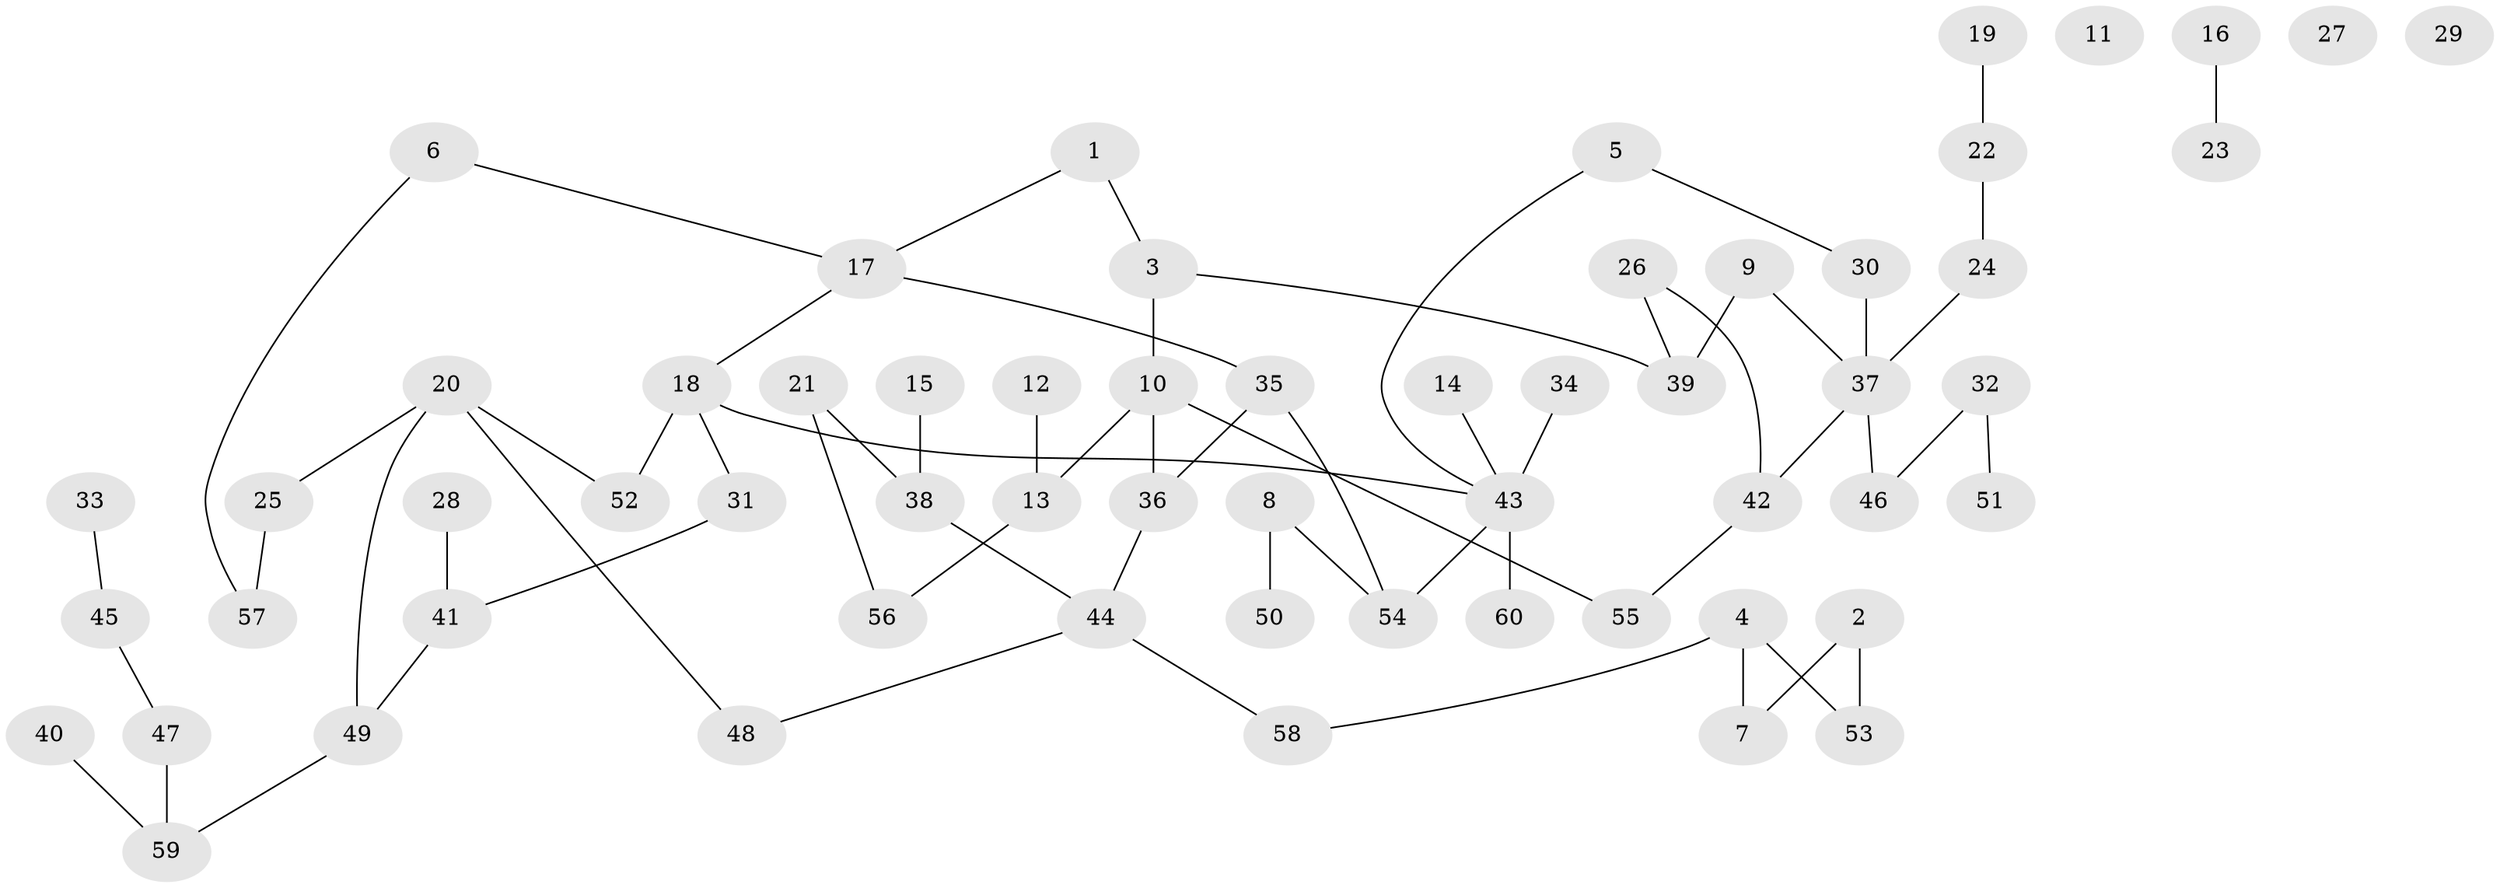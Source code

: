 // Generated by graph-tools (version 1.1) at 2025/49/03/09/25 03:49:06]
// undirected, 60 vertices, 65 edges
graph export_dot {
graph [start="1"]
  node [color=gray90,style=filled];
  1;
  2;
  3;
  4;
  5;
  6;
  7;
  8;
  9;
  10;
  11;
  12;
  13;
  14;
  15;
  16;
  17;
  18;
  19;
  20;
  21;
  22;
  23;
  24;
  25;
  26;
  27;
  28;
  29;
  30;
  31;
  32;
  33;
  34;
  35;
  36;
  37;
  38;
  39;
  40;
  41;
  42;
  43;
  44;
  45;
  46;
  47;
  48;
  49;
  50;
  51;
  52;
  53;
  54;
  55;
  56;
  57;
  58;
  59;
  60;
  1 -- 3;
  1 -- 17;
  2 -- 7;
  2 -- 53;
  3 -- 10;
  3 -- 39;
  4 -- 7;
  4 -- 53;
  4 -- 58;
  5 -- 30;
  5 -- 43;
  6 -- 17;
  6 -- 57;
  8 -- 50;
  8 -- 54;
  9 -- 37;
  9 -- 39;
  10 -- 13;
  10 -- 36;
  10 -- 55;
  12 -- 13;
  13 -- 56;
  14 -- 43;
  15 -- 38;
  16 -- 23;
  17 -- 18;
  17 -- 35;
  18 -- 31;
  18 -- 43;
  18 -- 52;
  19 -- 22;
  20 -- 25;
  20 -- 48;
  20 -- 49;
  20 -- 52;
  21 -- 38;
  21 -- 56;
  22 -- 24;
  24 -- 37;
  25 -- 57;
  26 -- 39;
  26 -- 42;
  28 -- 41;
  30 -- 37;
  31 -- 41;
  32 -- 46;
  32 -- 51;
  33 -- 45;
  34 -- 43;
  35 -- 36;
  35 -- 54;
  36 -- 44;
  37 -- 42;
  37 -- 46;
  38 -- 44;
  40 -- 59;
  41 -- 49;
  42 -- 55;
  43 -- 54;
  43 -- 60;
  44 -- 48;
  44 -- 58;
  45 -- 47;
  47 -- 59;
  49 -- 59;
}
